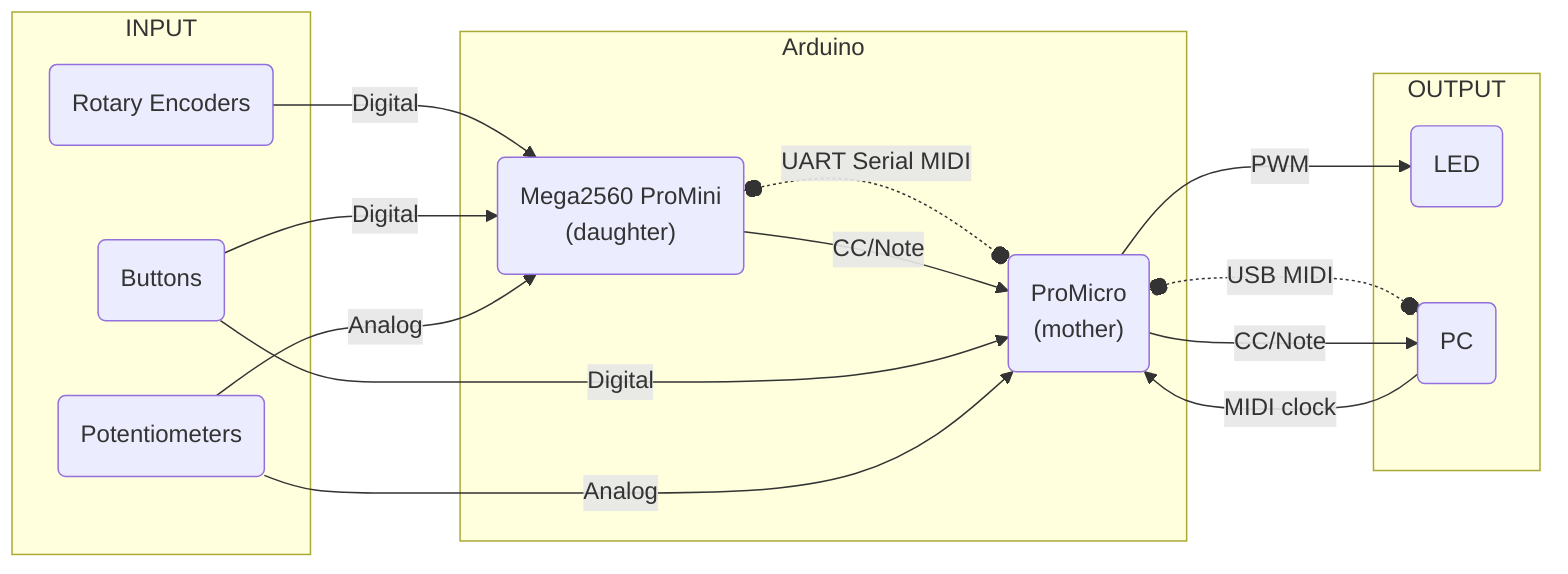 flowchart LR
  %% INPUT
  subgraph INPUT["INPUT"]
    direction TB
    RE("Rotary Encoders")
    BTN("Buttons")
    POT("Potentiometers")
  end

  %% ARDUINO (two boards)
  subgraph ARDUINO["Arduino"]
    direction LR
    MEGA("Mega2560 ProMini<br/>(daughter)")
    PRO("ProMicro<br/>(mother)")
    MEGA o-. "UART Serial MIDI" .-o PRO
    MEGA -- CC/Note --> PRO
  end

  %% OUTPUT
  subgraph OUTPUT["OUTPUT"]
    direction TB
    LED("LED")
    PC("PC")
  end

  %% Connections from INPUT to Arduino
  RE  -- Digital --> MEGA
  BTN -- Digital --> MEGA
  BTN -- Digital --> PRO
  POT -- Analog --> PRO
  POT -- Analog  --> MEGA

  %% Arduino to OUTPUT / PC
  PRO -- PWM --> LED
  PRO o-. "USB MIDI" .-o PC
  PRO -- CC/Note --> PC
  PC -- "MIDI clock" --> PRO